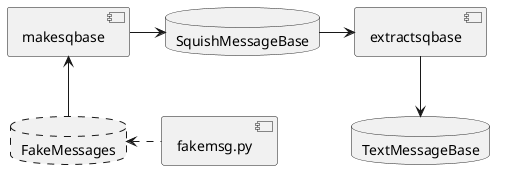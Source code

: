 @startuml
skinparam linetype ortho

database FakeMessages #line.dashed;
database TextMessageBase
database SquishMessageBase

component makesqbase
component extractsqbase
component fakemsg.py


FakeMessages <-[dashed]r- fakemsg.py
FakeMessages -u-> makesqbase
makesqbase -> SquishMessageBase
SquishMessageBase -> extractsqbase
TextMessageBase <-u- extractsqbase

@enduml